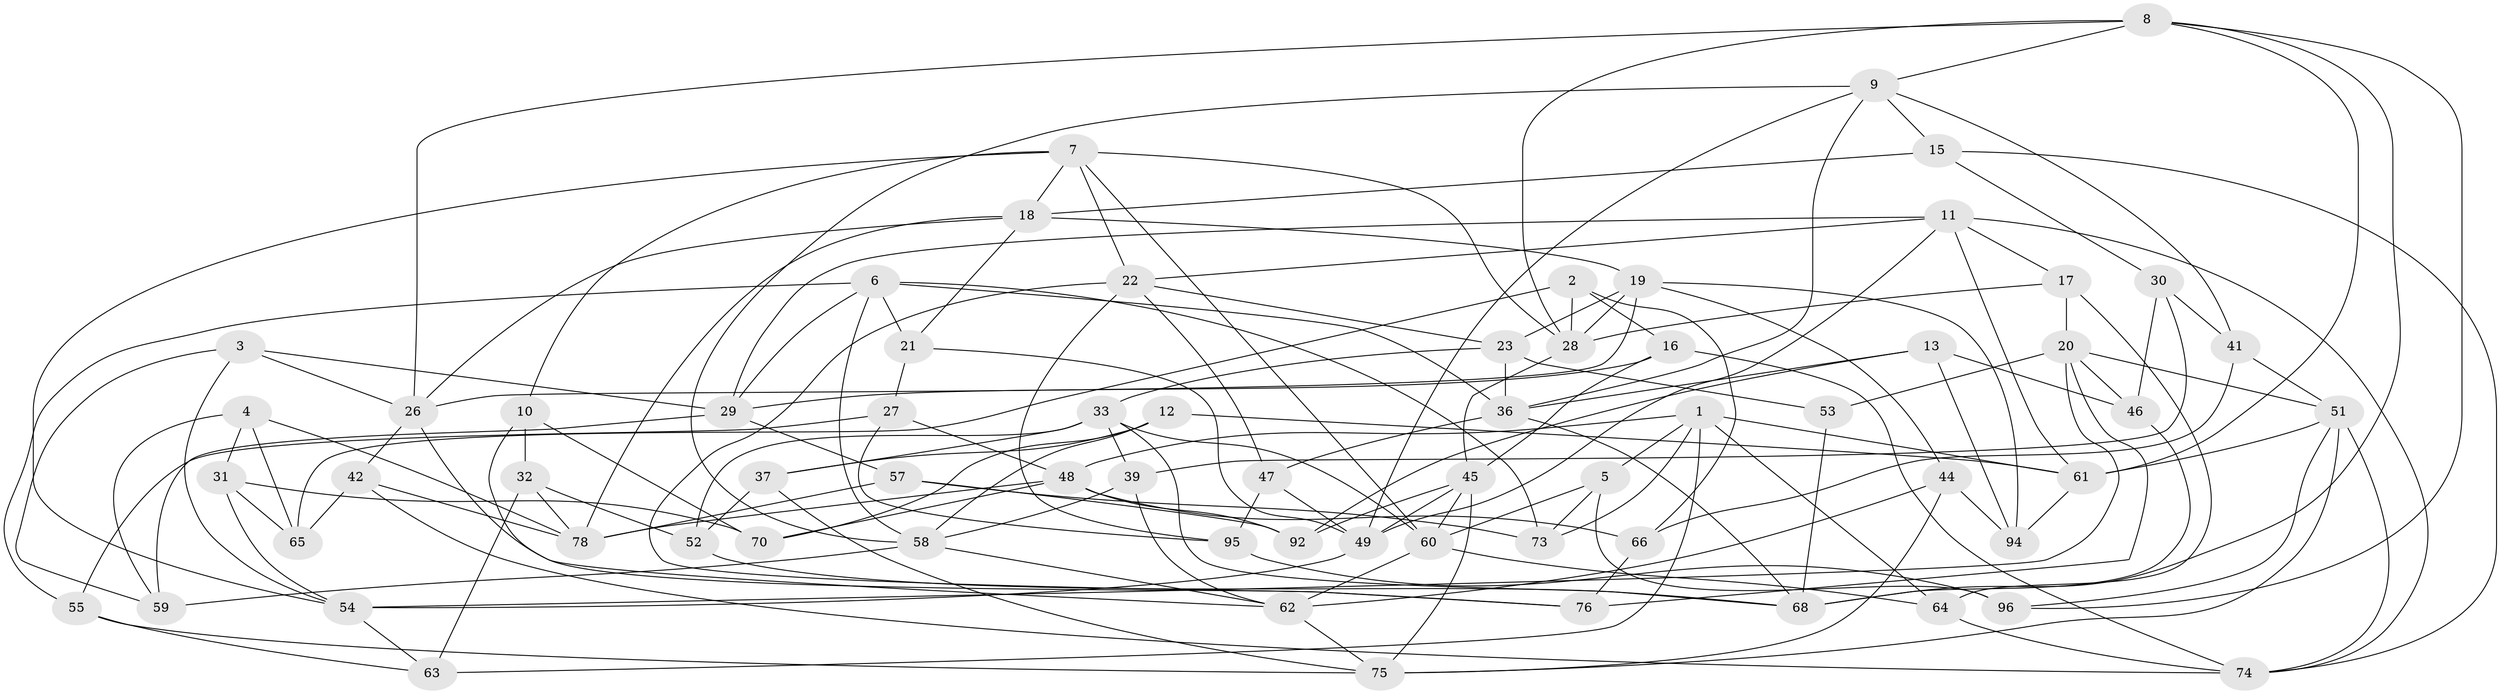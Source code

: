 // Generated by graph-tools (version 1.1) at 2025/24/03/03/25 07:24:29]
// undirected, 67 vertices, 162 edges
graph export_dot {
graph [start="1"]
  node [color=gray90,style=filled];
  1 [super="+79"];
  2;
  3;
  4;
  5;
  6 [super="+24"];
  7 [super="+72"];
  8 [super="+85"];
  9 [super="+14"];
  10;
  11 [super="+56"];
  12;
  13;
  15;
  16;
  17;
  18 [super="+69"];
  19 [super="+38"];
  20 [super="+25"];
  21;
  22 [super="+77"];
  23 [super="+34"];
  26 [super="+71"];
  27;
  28 [super="+43"];
  29 [super="+35"];
  30;
  31;
  32;
  33 [super="+84"];
  36 [super="+40"];
  37;
  39;
  41;
  42;
  44;
  45 [super="+87"];
  46;
  47;
  48 [super="+50"];
  49 [super="+91"];
  51 [super="+88"];
  52;
  53;
  54 [super="+80"];
  55;
  57;
  58 [super="+86"];
  59;
  60 [super="+83"];
  61 [super="+93"];
  62 [super="+67"];
  63;
  64;
  65;
  66;
  68 [super="+82"];
  70;
  73;
  74 [super="+89"];
  75 [super="+90"];
  76;
  78 [super="+81"];
  92;
  94;
  95;
  96;
  1 -- 63;
  1 -- 64;
  1 -- 61;
  1 -- 73;
  1 -- 5;
  1 -- 48;
  2 -- 65;
  2 -- 16;
  2 -- 66;
  2 -- 28;
  3 -- 29;
  3 -- 59;
  3 -- 54;
  3 -- 26;
  4 -- 31;
  4 -- 59;
  4 -- 65;
  4 -- 78;
  5 -- 96;
  5 -- 73;
  5 -- 60;
  6 -- 55;
  6 -- 73;
  6 -- 58;
  6 -- 21;
  6 -- 29;
  6 -- 36;
  7 -- 18;
  7 -- 10;
  7 -- 28;
  7 -- 54;
  7 -- 60;
  7 -- 22;
  8 -- 26;
  8 -- 96;
  8 -- 61;
  8 -- 9;
  8 -- 28;
  8 -- 68;
  9 -- 15;
  9 -- 41;
  9 -- 58;
  9 -- 49;
  9 -- 36;
  10 -- 32;
  10 -- 70;
  10 -- 62;
  11 -- 74;
  11 -- 17;
  11 -- 61;
  11 -- 49;
  11 -- 29;
  11 -- 22;
  12 -- 37;
  12 -- 70;
  12 -- 61;
  12 -- 58;
  13 -- 94;
  13 -- 92;
  13 -- 46;
  13 -- 36;
  15 -- 74;
  15 -- 30;
  15 -- 18;
  16 -- 29;
  16 -- 45;
  16 -- 74;
  17 -- 64;
  17 -- 20;
  17 -- 28;
  18 -- 19;
  18 -- 21;
  18 -- 78;
  18 -- 26;
  19 -- 44;
  19 -- 94;
  19 -- 23;
  19 -- 28;
  19 -- 26;
  20 -- 51;
  20 -- 46;
  20 -- 53;
  20 -- 76;
  20 -- 54;
  21 -- 27;
  21 -- 49;
  22 -- 76;
  22 -- 95;
  22 -- 23;
  22 -- 47;
  23 -- 53 [weight=2];
  23 -- 36;
  23 -- 33;
  26 -- 42;
  26 -- 76;
  27 -- 95;
  27 -- 55;
  27 -- 48;
  28 -- 45;
  29 -- 57;
  29 -- 59;
  30 -- 41;
  30 -- 39;
  30 -- 46;
  31 -- 65;
  31 -- 70;
  31 -- 54;
  32 -- 63;
  32 -- 52;
  32 -- 78;
  33 -- 60;
  33 -- 39;
  33 -- 52;
  33 -- 37;
  33 -- 68;
  36 -- 47;
  36 -- 68;
  37 -- 52;
  37 -- 75;
  39 -- 62;
  39 -- 58;
  41 -- 66;
  41 -- 51;
  42 -- 65;
  42 -- 74;
  42 -- 78;
  44 -- 94;
  44 -- 75;
  44 -- 62;
  45 -- 92;
  45 -- 49;
  45 -- 75;
  45 -- 60;
  46 -- 68;
  47 -- 95;
  47 -- 49;
  48 -- 70;
  48 -- 92;
  48 -- 66;
  48 -- 78;
  49 -- 54;
  51 -- 96;
  51 -- 74;
  51 -- 75;
  51 -- 61;
  52 -- 68;
  53 -- 68;
  54 -- 63;
  55 -- 63;
  55 -- 75;
  57 -- 73;
  57 -- 92;
  57 -- 78;
  58 -- 59;
  58 -- 62;
  60 -- 64;
  60 -- 62;
  61 -- 94;
  62 -- 75;
  64 -- 74;
  66 -- 76;
  95 -- 96;
}
